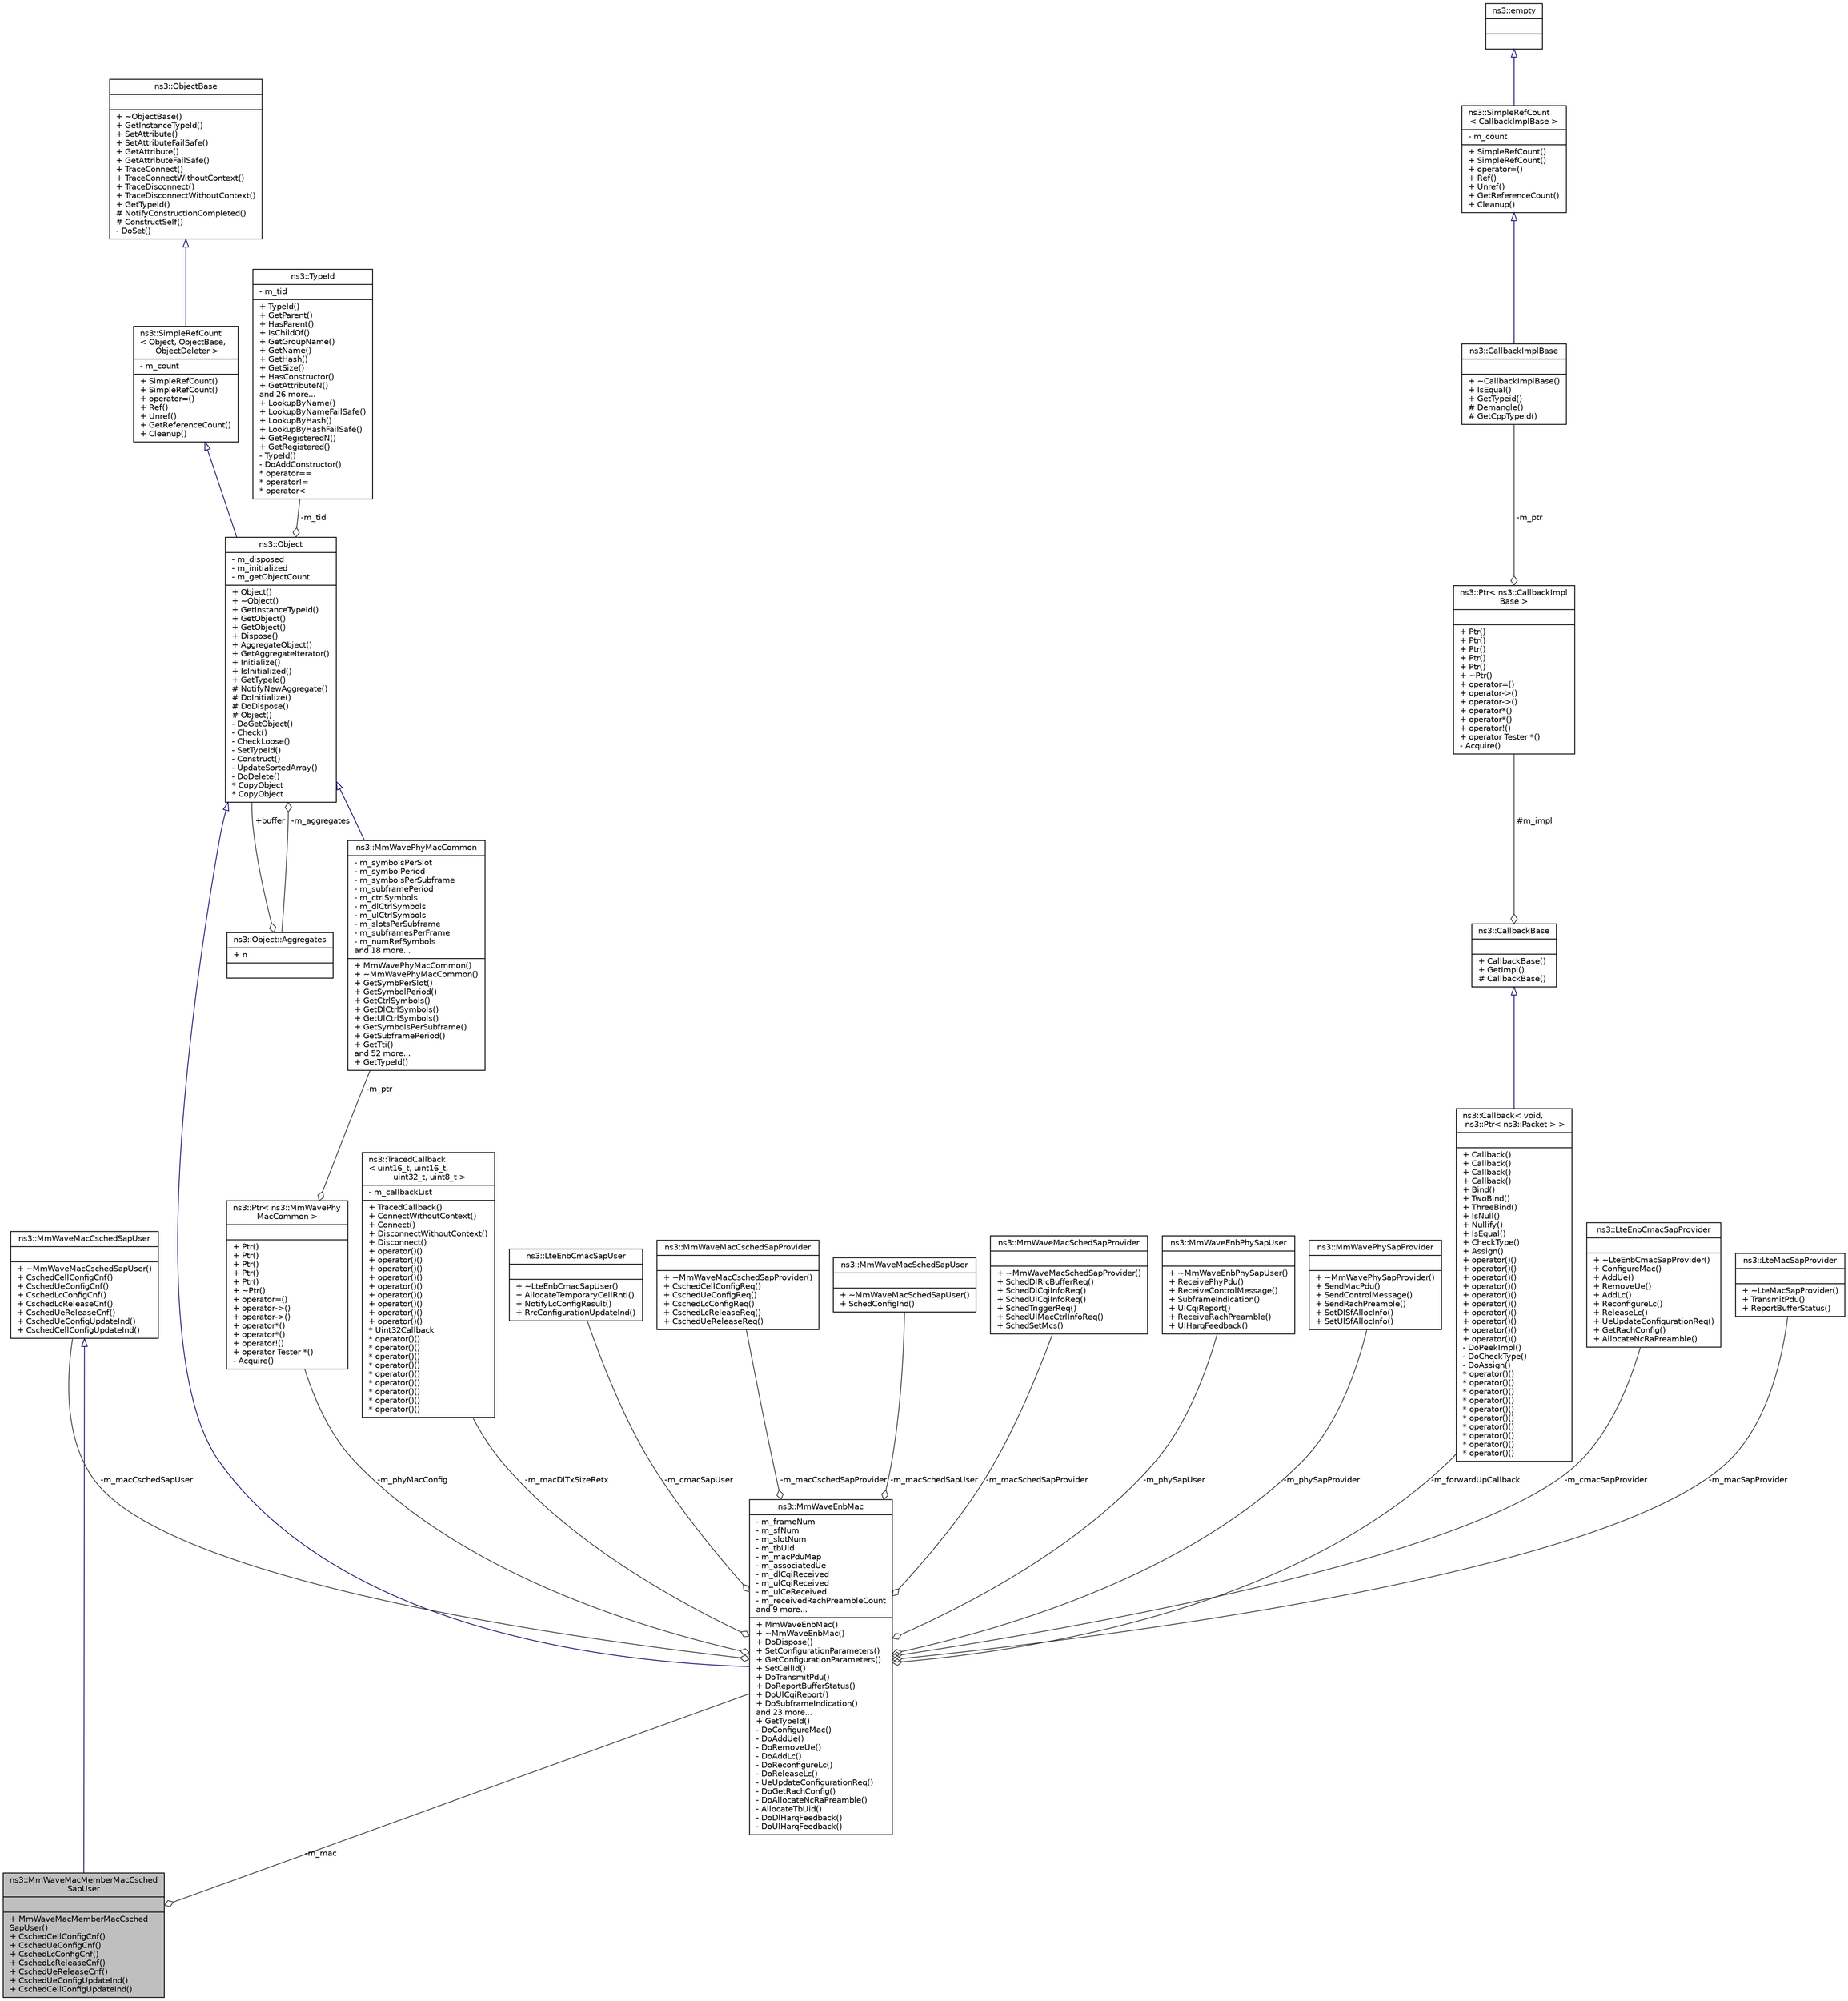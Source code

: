 digraph "ns3::MmWaveMacMemberMacCschedSapUser"
{
  edge [fontname="Helvetica",fontsize="10",labelfontname="Helvetica",labelfontsize="10"];
  node [fontname="Helvetica",fontsize="10",shape=record];
  Node1 [label="{ns3::MmWaveMacMemberMacCsched\lSapUser\n||+ MmWaveMacMemberMacCsched\lSapUser()\l+ CschedCellConfigCnf()\l+ CschedUeConfigCnf()\l+ CschedLcConfigCnf()\l+ CschedLcReleaseCnf()\l+ CschedUeReleaseCnf()\l+ CschedUeConfigUpdateInd()\l+ CschedCellConfigUpdateInd()\l}",height=0.2,width=0.4,color="black", fillcolor="grey75", style="filled", fontcolor="black"];
  Node2 -> Node1 [dir="back",color="midnightblue",fontsize="10",style="solid",arrowtail="onormal"];
  Node2 [label="{ns3::MmWaveMacCschedSapUser\n||+ ~MmWaveMacCschedSapUser()\l+ CschedCellConfigCnf()\l+ CschedUeConfigCnf()\l+ CschedLcConfigCnf()\l+ CschedLcReleaseCnf()\l+ CschedUeReleaseCnf()\l+ CschedUeConfigUpdateInd()\l+ CschedCellConfigUpdateInd()\l}",height=0.2,width=0.4,color="black", fillcolor="white", style="filled",URL="$d7/d6e/classns3_1_1MmWaveMacCschedSapUser.html"];
  Node3 -> Node1 [color="grey25",fontsize="10",style="solid",label=" -m_mac" ,arrowhead="odiamond"];
  Node3 [label="{ns3::MmWaveEnbMac\n|- m_frameNum\l- m_sfNum\l- m_slotNum\l- m_tbUid\l- m_macPduMap\l- m_associatedUe\l- m_dlCqiReceived\l- m_ulCqiReceived\l- m_ulCeReceived\l- m_receivedRachPreambleCount\land 9 more...\l|+ MmWaveEnbMac()\l+ ~MmWaveEnbMac()\l+ DoDispose()\l+ SetConfigurationParameters()\l+ GetConfigurationParameters()\l+ SetCellId()\l+ DoTransmitPdu()\l+ DoReportBufferStatus()\l+ DoUlCqiReport()\l+ DoSubframeIndication()\land 23 more...\l+ GetTypeId()\l- DoConfigureMac()\l- DoAddUe()\l- DoRemoveUe()\l- DoAddLc()\l- DoReconfigureLc()\l- DoReleaseLc()\l- UeUpdateConfigurationReq()\l- DoGetRachConfig()\l- DoAllocateNcRaPreamble()\l- AllocateTbUid()\l- DoDlHarqFeedback()\l- DoUlHarqFeedback()\l}",height=0.2,width=0.4,color="black", fillcolor="white", style="filled",URL="$d5/dcd/classns3_1_1MmWaveEnbMac.html"];
  Node4 -> Node3 [dir="back",color="midnightblue",fontsize="10",style="solid",arrowtail="onormal"];
  Node4 [label="{ns3::Object\n|- m_disposed\l- m_initialized\l- m_getObjectCount\l|+ Object()\l+ ~Object()\l+ GetInstanceTypeId()\l+ GetObject()\l+ GetObject()\l+ Dispose()\l+ AggregateObject()\l+ GetAggregateIterator()\l+ Initialize()\l+ IsInitialized()\l+ GetTypeId()\l# NotifyNewAggregate()\l# DoInitialize()\l# DoDispose()\l# Object()\l- DoGetObject()\l- Check()\l- CheckLoose()\l- SetTypeId()\l- Construct()\l- UpdateSortedArray()\l- DoDelete()\l* CopyObject\l* CopyObject\l}",height=0.2,width=0.4,color="black", fillcolor="white", style="filled",URL="$d9/d77/classns3_1_1Object.html",tooltip="A base class which provides memory management and object aggregation. "];
  Node5 -> Node4 [dir="back",color="midnightblue",fontsize="10",style="solid",arrowtail="onormal"];
  Node5 [label="{ns3::SimpleRefCount\l\< Object, ObjectBase,\l ObjectDeleter \>\n|- m_count\l|+ SimpleRefCount()\l+ SimpleRefCount()\l+ operator=()\l+ Ref()\l+ Unref()\l+ GetReferenceCount()\l+ Cleanup()\l}",height=0.2,width=0.4,color="black", fillcolor="white", style="filled",URL="$da/da1/classns3_1_1SimpleRefCount.html"];
  Node6 -> Node5 [dir="back",color="midnightblue",fontsize="10",style="solid",arrowtail="onormal"];
  Node6 [label="{ns3::ObjectBase\n||+ ~ObjectBase()\l+ GetInstanceTypeId()\l+ SetAttribute()\l+ SetAttributeFailSafe()\l+ GetAttribute()\l+ GetAttributeFailSafe()\l+ TraceConnect()\l+ TraceConnectWithoutContext()\l+ TraceDisconnect()\l+ TraceDisconnectWithoutContext()\l+ GetTypeId()\l# NotifyConstructionCompleted()\l# ConstructSelf()\l- DoSet()\l}",height=0.2,width=0.4,color="black", fillcolor="white", style="filled",URL="$d2/dac/classns3_1_1ObjectBase.html",tooltip="Anchor the ns-3 type and attribute system. "];
  Node7 -> Node4 [color="grey25",fontsize="10",style="solid",label=" -m_tid" ,arrowhead="odiamond"];
  Node7 [label="{ns3::TypeId\n|- m_tid\l|+ TypeId()\l+ GetParent()\l+ HasParent()\l+ IsChildOf()\l+ GetGroupName()\l+ GetName()\l+ GetHash()\l+ GetSize()\l+ HasConstructor()\l+ GetAttributeN()\land 26 more...\l+ LookupByName()\l+ LookupByNameFailSafe()\l+ LookupByHash()\l+ LookupByHashFailSafe()\l+ GetRegisteredN()\l+ GetRegistered()\l- TypeId()\l- DoAddConstructor()\l* operator==\l* operator!=\l* operator\<\l}",height=0.2,width=0.4,color="black", fillcolor="white", style="filled",URL="$d6/d11/classns3_1_1TypeId.html",tooltip="a unique identifier for an interface. "];
  Node8 -> Node4 [color="grey25",fontsize="10",style="solid",label=" -m_aggregates" ,arrowhead="odiamond"];
  Node8 [label="{ns3::Object::Aggregates\n|+ n\l|}",height=0.2,width=0.4,color="black", fillcolor="white", style="filled",URL="$d5/de9/structns3_1_1Object_1_1Aggregates.html"];
  Node4 -> Node8 [color="grey25",fontsize="10",style="solid",label=" +buffer" ,arrowhead="odiamond"];
  Node9 -> Node3 [color="grey25",fontsize="10",style="solid",label=" -m_macDlTxSizeRetx" ,arrowhead="odiamond"];
  Node9 [label="{ns3::TracedCallback\l\< uint16_t, uint16_t,\l uint32_t, uint8_t \>\n|- m_callbackList\l|+ TracedCallback()\l+ ConnectWithoutContext()\l+ Connect()\l+ DisconnectWithoutContext()\l+ Disconnect()\l+ operator()()\l+ operator()()\l+ operator()()\l+ operator()()\l+ operator()()\l+ operator()()\l+ operator()()\l+ operator()()\l+ operator()()\l* Uint32Callback\l* operator()()\l* operator()()\l* operator()()\l* operator()()\l* operator()()\l* operator()()\l* operator()()\l* operator()()\l* operator()()\l}",height=0.2,width=0.4,color="black", fillcolor="white", style="filled",URL="$df/dec/classns3_1_1TracedCallback.html"];
  Node10 -> Node3 [color="grey25",fontsize="10",style="solid",label=" -m_cmacSapUser" ,arrowhead="odiamond"];
  Node10 [label="{ns3::LteEnbCmacSapUser\n||+ ~LteEnbCmacSapUser()\l+ AllocateTemporaryCellRnti()\l+ NotifyLcConfigResult()\l+ RrcConfigurationUpdateInd()\l}",height=0.2,width=0.4,color="black", fillcolor="white", style="filled",URL="$d8/d14/classns3_1_1LteEnbCmacSapUser.html"];
  Node11 -> Node3 [color="grey25",fontsize="10",style="solid",label=" -m_macCschedSapProvider" ,arrowhead="odiamond"];
  Node11 [label="{ns3::MmWaveMacCschedSapProvider\n||+ ~MmWaveMacCschedSapProvider()\l+ CschedCellConfigReq()\l+ CschedUeConfigReq()\l+ CschedLcConfigReq()\l+ CschedLcReleaseReq()\l+ CschedUeReleaseReq()\l}",height=0.2,width=0.4,color="black", fillcolor="white", style="filled",URL="$d1/dd1/classns3_1_1MmWaveMacCschedSapProvider.html",tooltip="Provides the CSCHED SAP. "];
  Node12 -> Node3 [color="grey25",fontsize="10",style="solid",label=" -m_macSchedSapUser" ,arrowhead="odiamond"];
  Node12 [label="{ns3::MmWaveMacSchedSapUser\n||+ ~MmWaveMacSchedSapUser()\l+ SchedConfigInd()\l}",height=0.2,width=0.4,color="black", fillcolor="white", style="filled",URL="$d9/d4c/classns3_1_1MmWaveMacSchedSapUser.html"];
  Node13 -> Node3 [color="grey25",fontsize="10",style="solid",label=" -m_macSchedSapProvider" ,arrowhead="odiamond"];
  Node13 [label="{ns3::MmWaveMacSchedSapProvider\n||+ ~MmWaveMacSchedSapProvider()\l+ SchedDlRlcBufferReq()\l+ SchedDlCqiInfoReq()\l+ SchedUlCqiInfoReq()\l+ SchedTriggerReq()\l+ SchedUlMacCtrlInfoReq()\l+ SchedSetMcs()\l}",height=0.2,width=0.4,color="black", fillcolor="white", style="filled",URL="$da/d7d/classns3_1_1MmWaveMacSchedSapProvider.html"];
  Node14 -> Node3 [color="grey25",fontsize="10",style="solid",label=" -m_phySapUser" ,arrowhead="odiamond"];
  Node14 [label="{ns3::MmWaveEnbPhySapUser\n||+ ~MmWaveEnbPhySapUser()\l+ ReceivePhyPdu()\l+ ReceiveControlMessage()\l+ SubframeIndication()\l+ UlCqiReport()\l+ ReceiveRachPreamble()\l+ UlHarqFeedback()\l}",height=0.2,width=0.4,color="black", fillcolor="white", style="filled",URL="$d0/d02/classns3_1_1MmWaveEnbPhySapUser.html"];
  Node15 -> Node3 [color="grey25",fontsize="10",style="solid",label=" -m_phySapProvider" ,arrowhead="odiamond"];
  Node15 [label="{ns3::MmWavePhySapProvider\n||+ ~MmWavePhySapProvider()\l+ SendMacPdu()\l+ SendControlMessage()\l+ SendRachPreamble()\l+ SetDlSfAllocInfo()\l+ SetUlSfAllocInfo()\l}",height=0.2,width=0.4,color="black", fillcolor="white", style="filled",URL="$dd/db6/classns3_1_1MmWavePhySapProvider.html"];
  Node16 -> Node3 [color="grey25",fontsize="10",style="solid",label=" -m_phyMacConfig" ,arrowhead="odiamond"];
  Node16 [label="{ns3::Ptr\< ns3::MmWavePhy\lMacCommon \>\n||+ Ptr()\l+ Ptr()\l+ Ptr()\l+ Ptr()\l+ Ptr()\l+ ~Ptr()\l+ operator=()\l+ operator-\>()\l+ operator-\>()\l+ operator*()\l+ operator*()\l+ operator!()\l+ operator Tester *()\l- Acquire()\l}",height=0.2,width=0.4,color="black", fillcolor="white", style="filled",URL="$dc/d90/classns3_1_1Ptr.html"];
  Node17 -> Node16 [color="grey25",fontsize="10",style="solid",label=" -m_ptr" ,arrowhead="odiamond"];
  Node17 [label="{ns3::MmWavePhyMacCommon\n|- m_symbolsPerSlot\l- m_symbolPeriod\l- m_symbolsPerSubframe\l- m_subframePeriod\l- m_ctrlSymbols\l- m_dlCtrlSymbols\l- m_ulCtrlSymbols\l- m_slotsPerSubframe\l- m_subframesPerFrame\l- m_numRefSymbols\land 18 more...\l|+ MmWavePhyMacCommon()\l+ ~MmWavePhyMacCommon()\l+ GetSymbPerSlot()\l+ GetSymbolPeriod()\l+ GetCtrlSymbols()\l+ GetDlCtrlSymbols()\l+ GetUlCtrlSymbols()\l+ GetSymbolsPerSubframe()\l+ GetSubframePeriod()\l+ GetTti()\land 52 more...\l+ GetTypeId()\l}",height=0.2,width=0.4,color="black", fillcolor="white", style="filled",URL="$df/df4/classns3_1_1MmWavePhyMacCommon.html"];
  Node4 -> Node17 [dir="back",color="midnightblue",fontsize="10",style="solid",arrowtail="onormal"];
  Node18 -> Node3 [color="grey25",fontsize="10",style="solid",label=" -m_forwardUpCallback" ,arrowhead="odiamond"];
  Node18 [label="{ns3::Callback\< void,\l ns3::Ptr\< ns3::Packet \> \>\n||+ Callback()\l+ Callback()\l+ Callback()\l+ Callback()\l+ Bind()\l+ TwoBind()\l+ ThreeBind()\l+ IsNull()\l+ Nullify()\l+ IsEqual()\l+ CheckType()\l+ Assign()\l+ operator()()\l+ operator()()\l+ operator()()\l+ operator()()\l+ operator()()\l+ operator()()\l+ operator()()\l+ operator()()\l+ operator()()\l+ operator()()\l- DoPeekImpl()\l- DoCheckType()\l- DoAssign()\l* operator()()\l* operator()()\l* operator()()\l* operator()()\l* operator()()\l* operator()()\l* operator()()\l* operator()()\l* operator()()\l* operator()()\l}",height=0.2,width=0.4,color="black", fillcolor="white", style="filled",URL="$d1/d48/classns3_1_1Callback.html"];
  Node19 -> Node18 [dir="back",color="midnightblue",fontsize="10",style="solid",arrowtail="onormal"];
  Node19 [label="{ns3::CallbackBase\n||+ CallbackBase()\l+ GetImpl()\l# CallbackBase()\l}",height=0.2,width=0.4,color="black", fillcolor="white", style="filled",URL="$d7/db5/classns3_1_1CallbackBase.html"];
  Node20 -> Node19 [color="grey25",fontsize="10",style="solid",label=" #m_impl" ,arrowhead="odiamond"];
  Node20 [label="{ns3::Ptr\< ns3::CallbackImpl\lBase \>\n||+ Ptr()\l+ Ptr()\l+ Ptr()\l+ Ptr()\l+ Ptr()\l+ ~Ptr()\l+ operator=()\l+ operator-\>()\l+ operator-\>()\l+ operator*()\l+ operator*()\l+ operator!()\l+ operator Tester *()\l- Acquire()\l}",height=0.2,width=0.4,color="black", fillcolor="white", style="filled",URL="$dc/d90/classns3_1_1Ptr.html"];
  Node21 -> Node20 [color="grey25",fontsize="10",style="solid",label=" -m_ptr" ,arrowhead="odiamond"];
  Node21 [label="{ns3::CallbackImplBase\n||+ ~CallbackImplBase()\l+ IsEqual()\l+ GetTypeid()\l# Demangle()\l# GetCppTypeid()\l}",height=0.2,width=0.4,color="black", fillcolor="white", style="filled",URL="$d3/dfa/classns3_1_1CallbackImplBase.html"];
  Node22 -> Node21 [dir="back",color="midnightblue",fontsize="10",style="solid",arrowtail="onormal"];
  Node22 [label="{ns3::SimpleRefCount\l\< CallbackImplBase \>\n|- m_count\l|+ SimpleRefCount()\l+ SimpleRefCount()\l+ operator=()\l+ Ref()\l+ Unref()\l+ GetReferenceCount()\l+ Cleanup()\l}",height=0.2,width=0.4,color="black", fillcolor="white", style="filled",URL="$da/da1/classns3_1_1SimpleRefCount.html"];
  Node23 -> Node22 [dir="back",color="midnightblue",fontsize="10",style="solid",arrowtail="onormal"];
  Node23 [label="{ns3::empty\n||}",height=0.2,width=0.4,color="black", fillcolor="white", style="filled",URL="$d9/d6a/classns3_1_1empty.html",tooltip="make Callback use a separate empty type "];
  Node24 -> Node3 [color="grey25",fontsize="10",style="solid",label=" -m_cmacSapProvider" ,arrowhead="odiamond"];
  Node24 [label="{ns3::LteEnbCmacSapProvider\n||+ ~LteEnbCmacSapProvider()\l+ ConfigureMac()\l+ AddUe()\l+ RemoveUe()\l+ AddLc()\l+ ReconfigureLc()\l+ ReleaseLc()\l+ UeUpdateConfigurationReq()\l+ GetRachConfig()\l+ AllocateNcRaPreamble()\l}",height=0.2,width=0.4,color="black", fillcolor="white", style="filled",URL="$dd/d73/classns3_1_1LteEnbCmacSapProvider.html"];
  Node2 -> Node3 [color="grey25",fontsize="10",style="solid",label=" -m_macCschedSapUser" ,arrowhead="odiamond"];
  Node25 -> Node3 [color="grey25",fontsize="10",style="solid",label=" -m_macSapProvider" ,arrowhead="odiamond"];
  Node25 [label="{ns3::LteMacSapProvider\n||+ ~LteMacSapProvider()\l+ TransmitPdu()\l+ ReportBufferStatus()\l}",height=0.2,width=0.4,color="black", fillcolor="white", style="filled",URL="$db/d1a/classns3_1_1LteMacSapProvider.html"];
}
